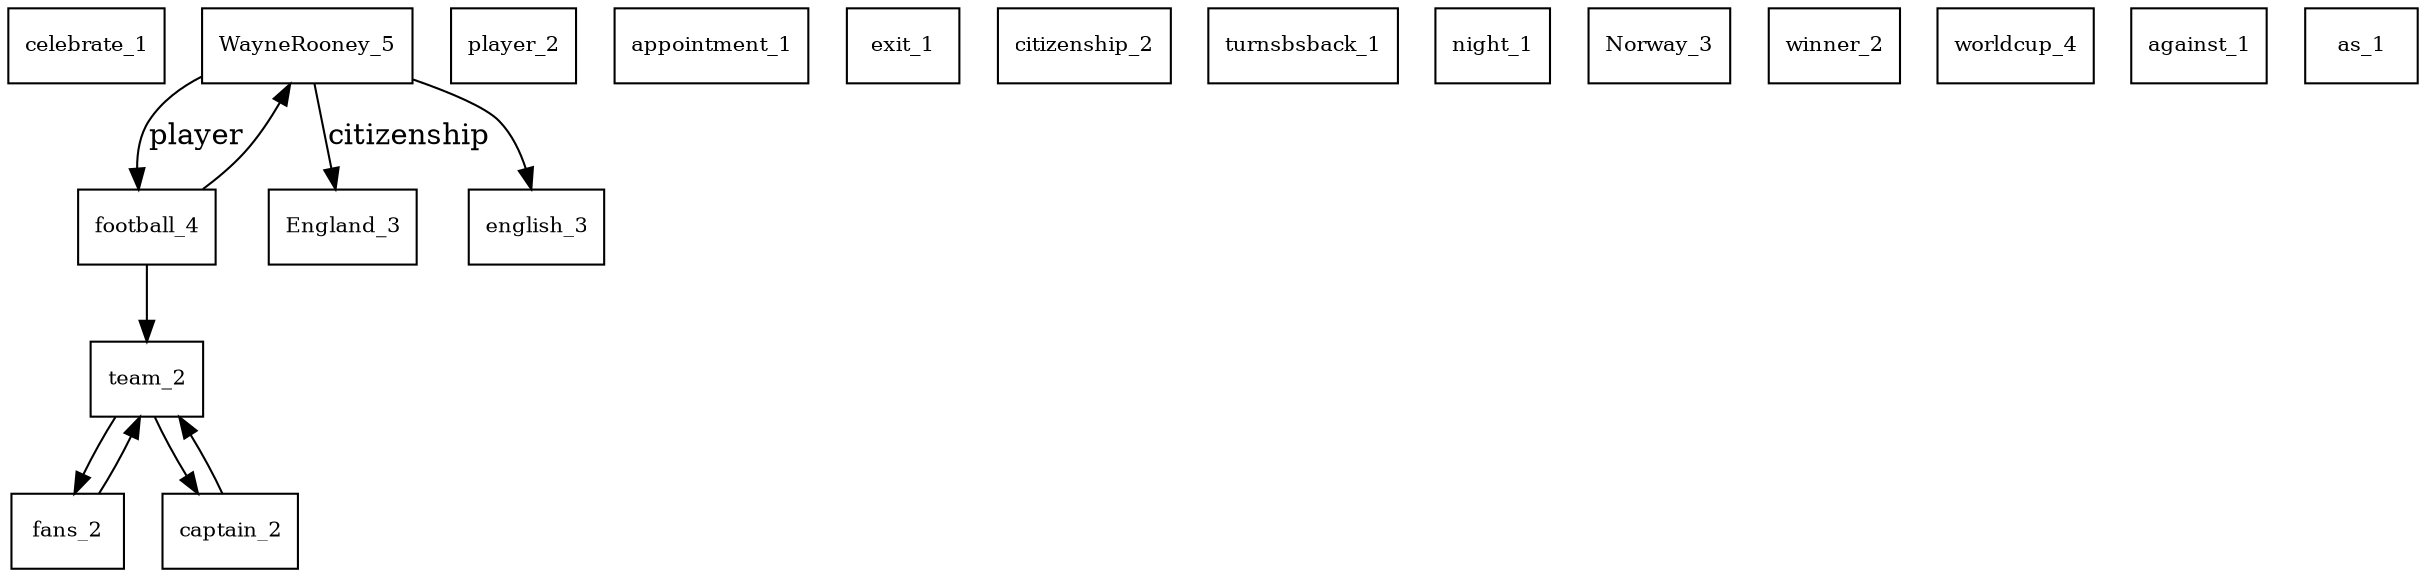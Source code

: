 digraph G { /*Mettre d'abord tous les noeuds (nom_ic_activation) avec shape=box*/
	celebrate_1 [shape=box,fontsize=10];
	WayneRooney_5 [shape=box,fontsize=10];
	player_2 [shape=box,fontsize=10];
	appointment_1 [shape=box,fontsize=10];
	exit_1 [shape=box,fontsize=10];
	citizenship_2 [shape=box,fontsize=10];
	turnsbsback_1 [shape=box,fontsize=10];
	night_1 [shape=box,fontsize=10];
	fans_2 [shape=box,fontsize=10];
	football_4 [shape=box,fontsize=10];
	England_3 [shape=box,fontsize=10];
	team_2 [shape=box,fontsize=10];
	captain_2 [shape=box,fontsize=10];
	Norway_3 [shape=box,fontsize=10];
	winner_2 [shape=box,fontsize=10];
	worldcup_4 [shape=box,fontsize=10];
	against_1 [shape=box,fontsize=10];
	as_1 [shape=box,fontsize=10];
	english_3 [shape=box,fontsize=10];
	/*Mettre ensuite toutes les arêtes avec label s'il y en a un, et le poids obligatoire entre 0 et 100*/
	team_2 -> fans_2 [weight=20]
	fans_2 -> team_2 [weight=20]
	team_2 -> captain_2 [weight=20]
	captain_2 -> team_2 [weight=20]
	WayneRooney_5 -> english_3 [weight=50]
	WayneRooney_5 -> England_3 [label="citizenship",weight=50]
	WayneRooney_5 -> football_4 [label="player",weight=70];
	football_4 -> team_2 [weight=20]
	football_4 -> WayneRooney_5 [weight=30]
}
